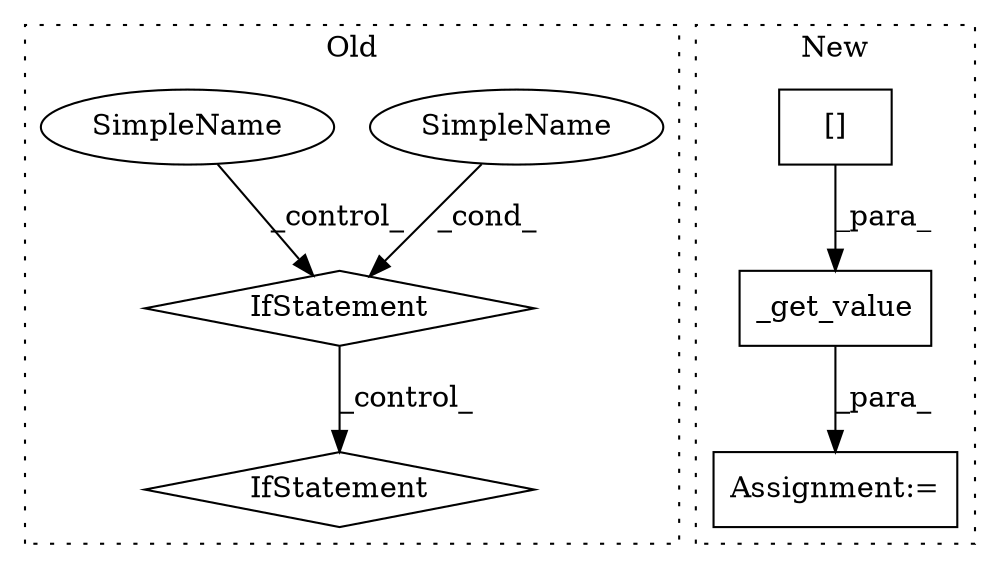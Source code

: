 digraph G {
subgraph cluster0 {
1 [label="IfStatement" a="25" s="16807,16848" l="4,2" shape="diamond"];
3 [label="SimpleName" a="42" s="" l="" shape="ellipse"];
4 [label="IfStatement" a="25" s="16581,16620" l="4,2" shape="diamond"];
5 [label="SimpleName" a="42" s="" l="" shape="ellipse"];
label = "Old";
style="dotted";
}
subgraph cluster1 {
2 [label="_get_value" a="32" s="15655,15688" l="11,1" shape="box"];
6 [label="Assignment:=" a="7" s="15649" l="1" shape="box"];
7 [label="[]" a="2" s="15666,15681" l="7,1" shape="box"];
label = "New";
style="dotted";
}
2 -> 6 [label="_para_"];
3 -> 4 [label="_cond_"];
4 -> 1 [label="_control_"];
5 -> 4 [label="_control_"];
7 -> 2 [label="_para_"];
}